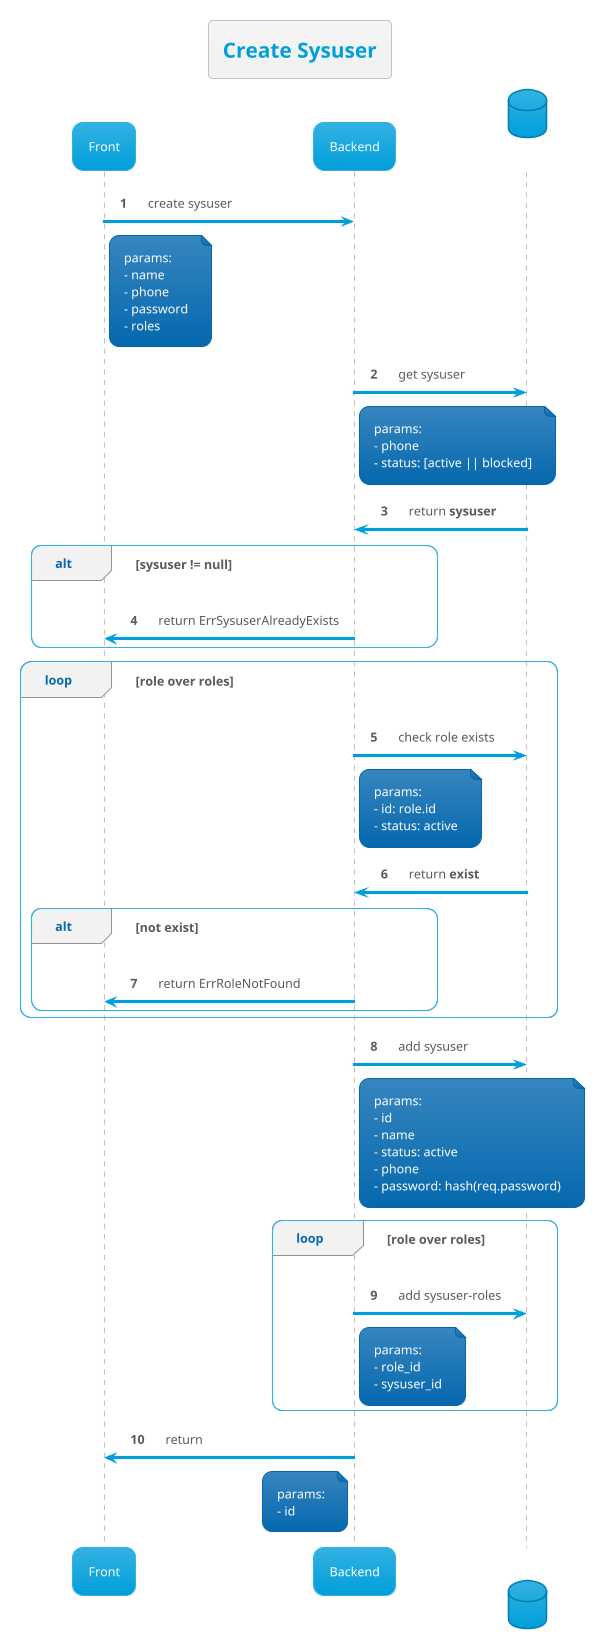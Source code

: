 @startuml
!theme bluegray

title Create Sysuser
autonumber

participant "Front" as F
participant "Backend" as B
database "DB" as DB

F -> B: create sysuser
note right F
    params:
    - name
    - phone
    - password
    - roles
end note

B -> DB: get sysuser
note right B
    params:
    - phone
    - status: [active || blocked]
end note

DB -> B: return **sysuser**

alt sysuser != null
    B -> F: return ErrSysuserAlreadyExists
end

loop role over roles
    B -> DB: check role exists
    note right B
        params:
        - id: role.id
        - status: active
    end note
    DB -> B: return **exist**
    alt not exist
        B -> F: return ErrRoleNotFound
    end
end loop

B -> DB: add sysuser
    note right B
        params:
        - id
        - name
        - status: active
        - phone
        - password: hash(req.password)
    end note

loop role over roles
    B -> DB: add sysuser-roles
        note right B
            params:
            - role_id
            - sysuser_id
        end note
end loop

B -> F: return
note left B
    params:
    - id
end note

@enduml
